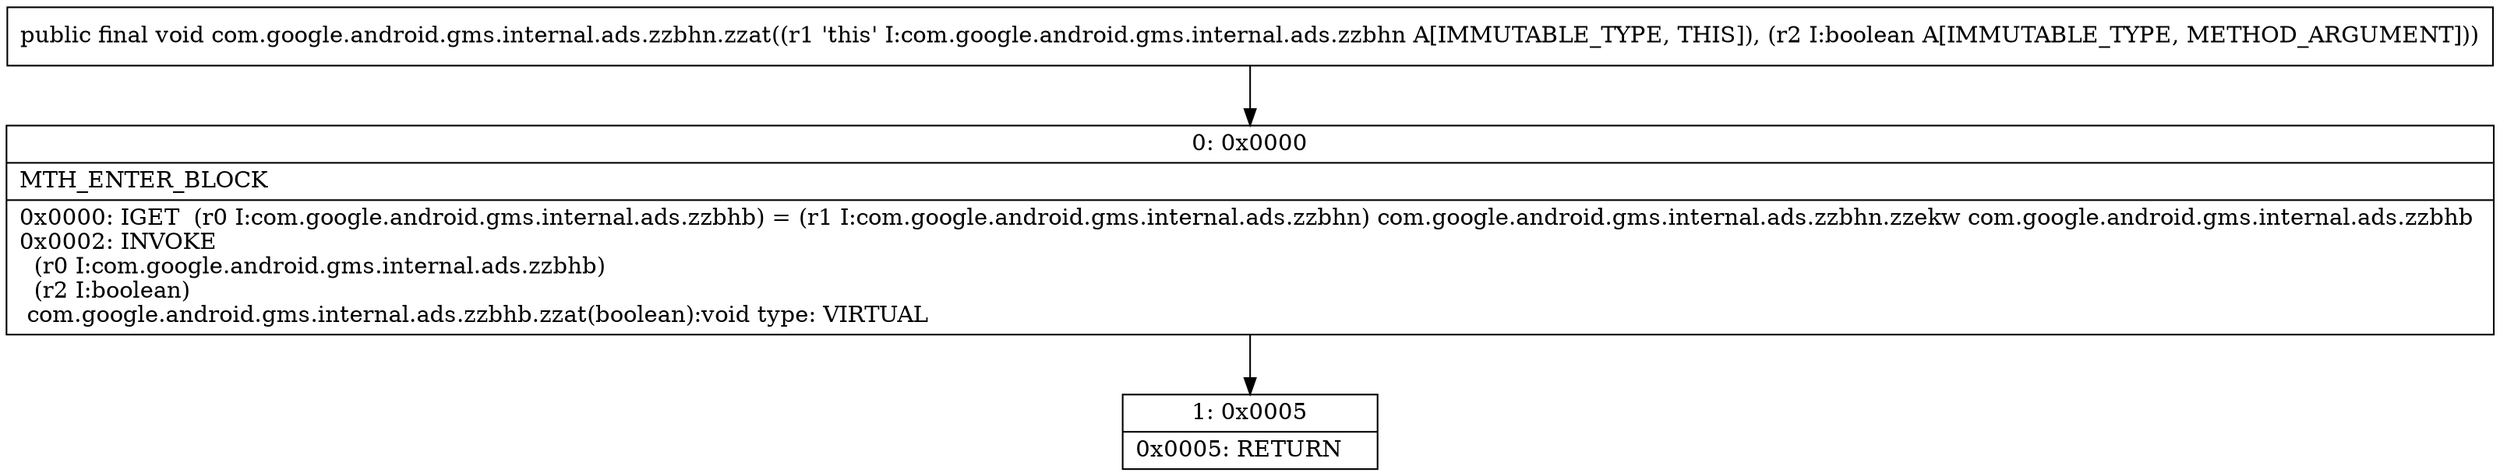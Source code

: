 digraph "CFG forcom.google.android.gms.internal.ads.zzbhn.zzat(Z)V" {
Node_0 [shape=record,label="{0\:\ 0x0000|MTH_ENTER_BLOCK\l|0x0000: IGET  (r0 I:com.google.android.gms.internal.ads.zzbhb) = (r1 I:com.google.android.gms.internal.ads.zzbhn) com.google.android.gms.internal.ads.zzbhn.zzekw com.google.android.gms.internal.ads.zzbhb \l0x0002: INVOKE  \l  (r0 I:com.google.android.gms.internal.ads.zzbhb)\l  (r2 I:boolean)\l com.google.android.gms.internal.ads.zzbhb.zzat(boolean):void type: VIRTUAL \l}"];
Node_1 [shape=record,label="{1\:\ 0x0005|0x0005: RETURN   \l}"];
MethodNode[shape=record,label="{public final void com.google.android.gms.internal.ads.zzbhn.zzat((r1 'this' I:com.google.android.gms.internal.ads.zzbhn A[IMMUTABLE_TYPE, THIS]), (r2 I:boolean A[IMMUTABLE_TYPE, METHOD_ARGUMENT])) }"];
MethodNode -> Node_0;
Node_0 -> Node_1;
}

